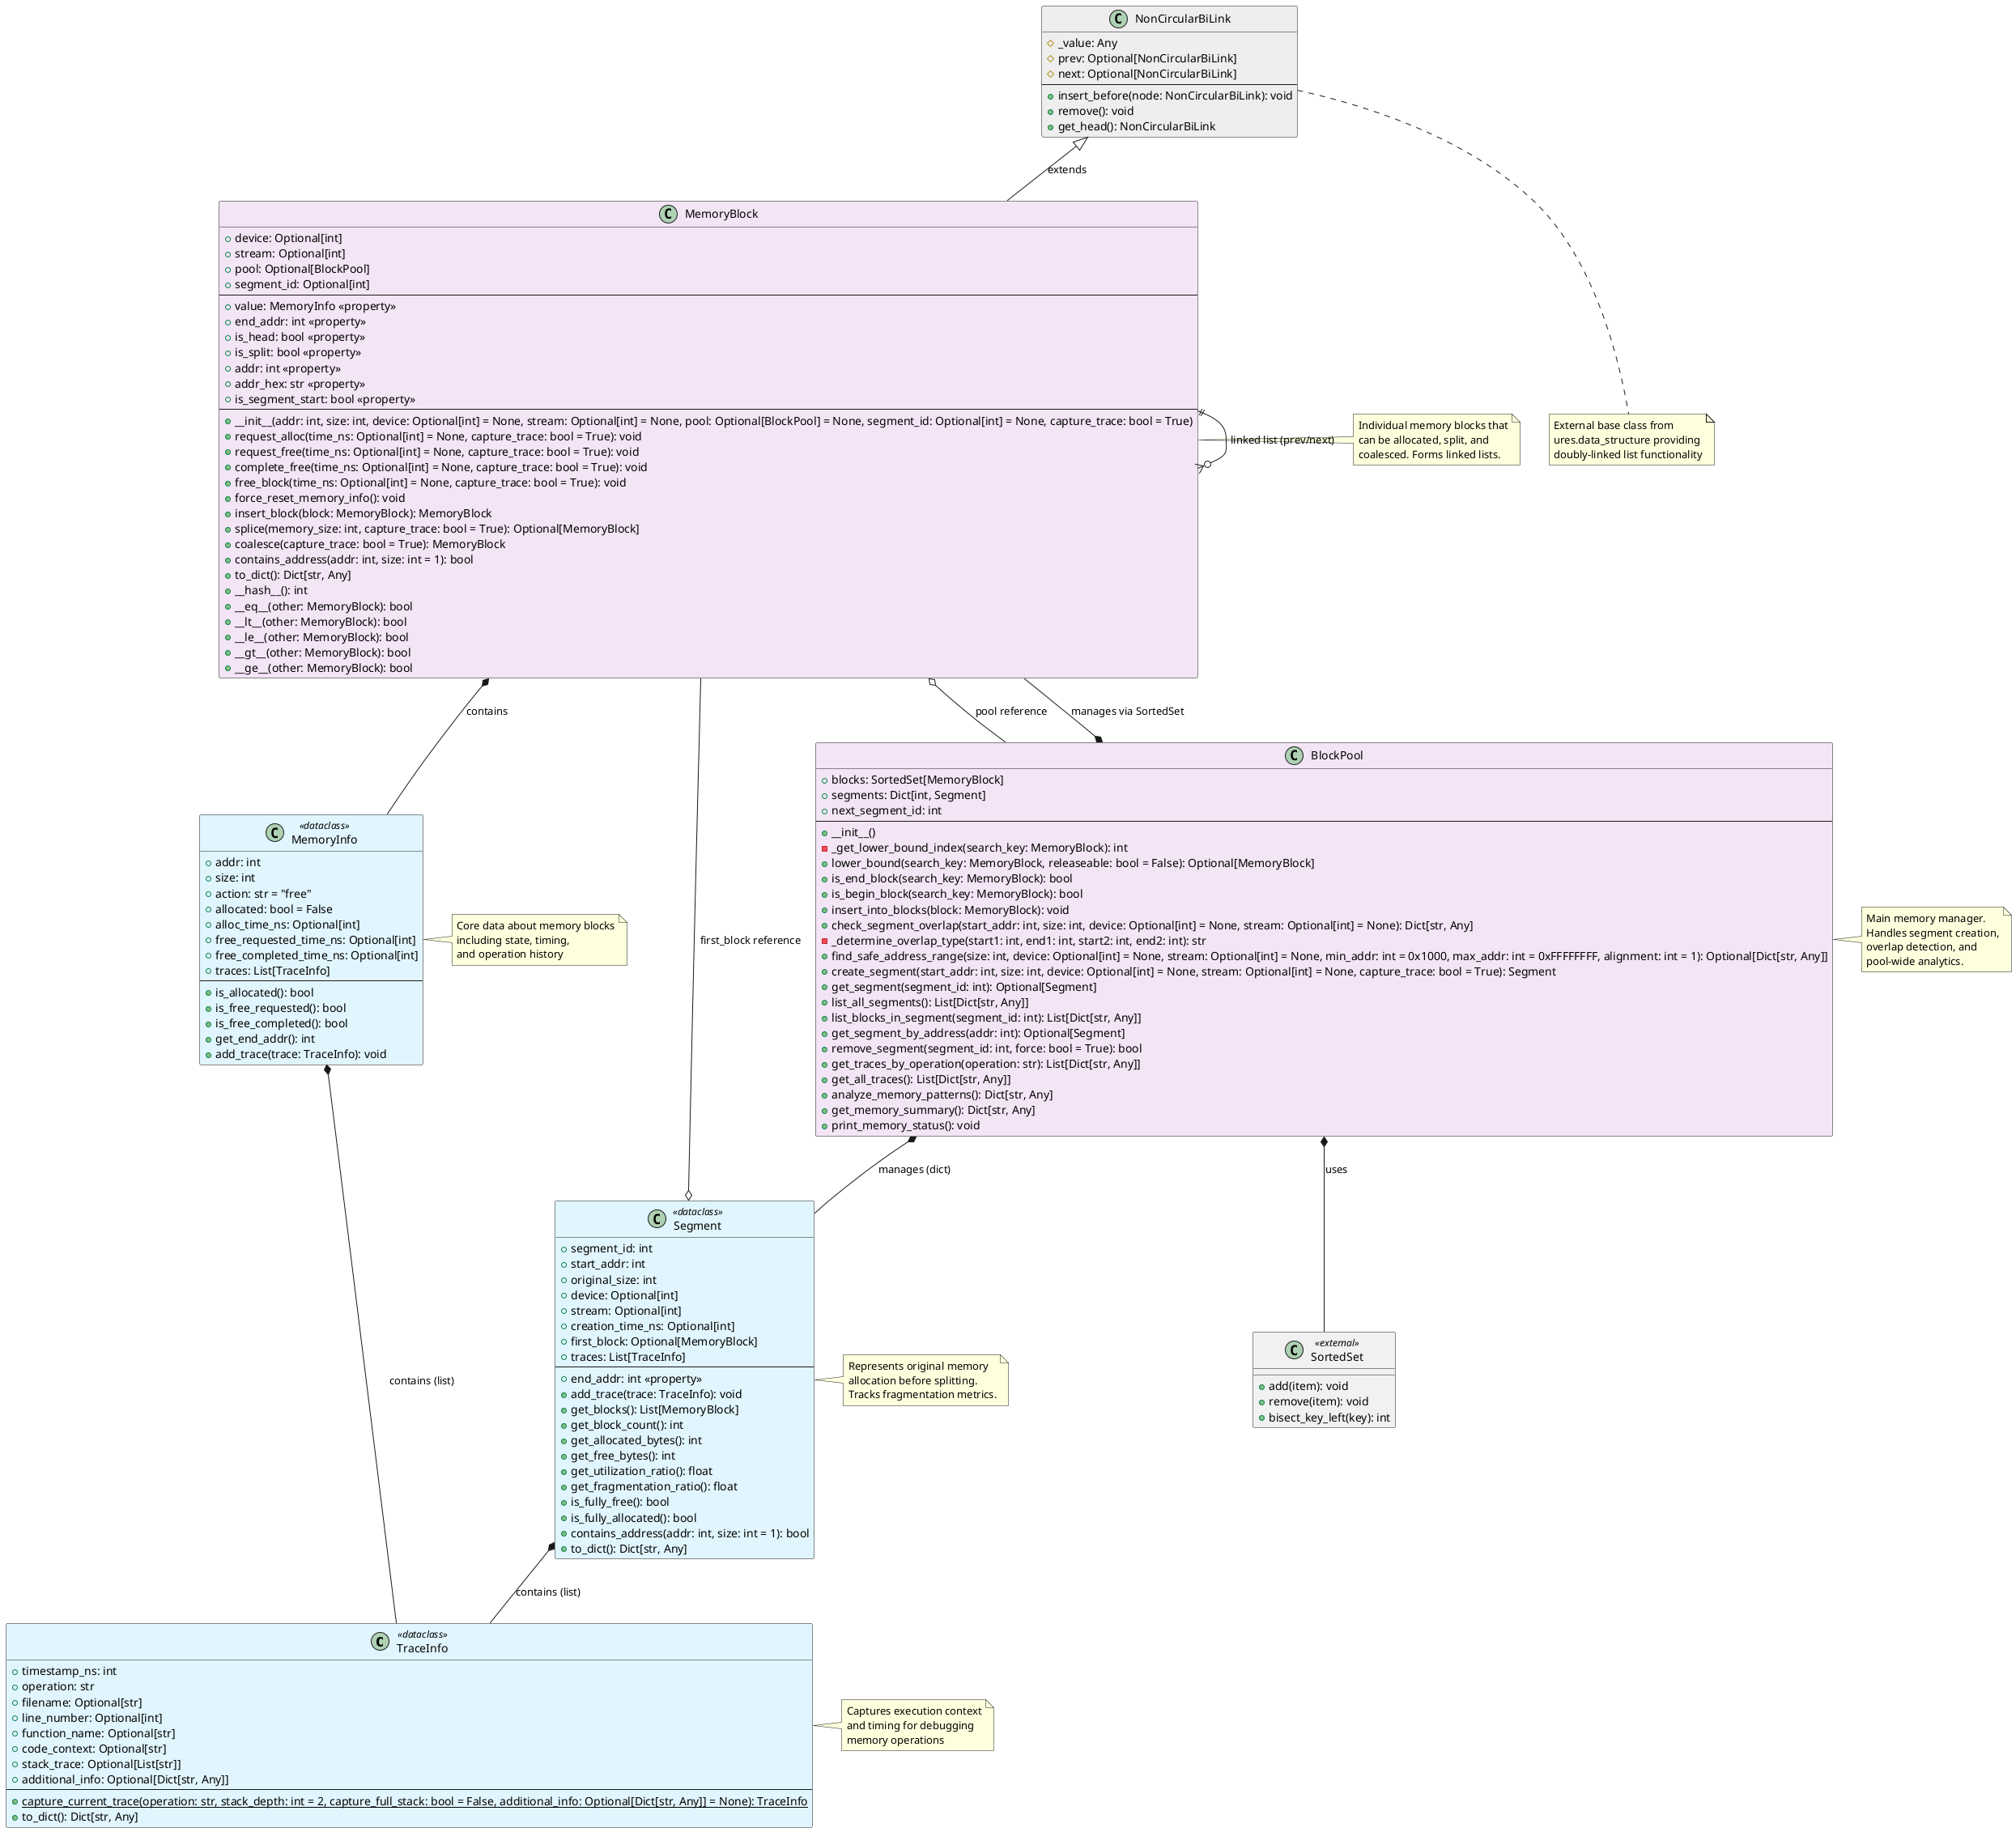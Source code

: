 @startuml Memory Management System

!define DATACLASS_COLOR #E1F5FE
!define CLASS_COLOR #F3E5F5
!define ABSTRACT_COLOR #EEEEEE

' TraceInfo - Data class for capturing execution traces
class TraceInfo <<dataclass>> DATACLASS_COLOR {
    +timestamp_ns: int
    +operation: str
    +filename: Optional[str]
    +line_number: Optional[int]
    +function_name: Optional[str]
    +code_context: Optional[str]
    +stack_trace: Optional[List[str]]
    +additional_info: Optional[Dict[str, Any]]
    --
    +{static} capture_current_trace(operation: str, stack_depth: int = 2, capture_full_stack: bool = False, additional_info: Optional[Dict[str, Any]] = None): TraceInfo
    +to_dict(): Dict[str, Any]
}

' MemoryInfo - Data class representing memory block information
class MemoryInfo <<dataclass>> DATACLASS_COLOR {
    +addr: int
    +size: int
    +action: str = "free"
    +allocated: bool = False
    +alloc_time_ns: Optional[int]
    +free_requested_time_ns: Optional[int]
    +free_completed_time_ns: Optional[int]
    +traces: List[TraceInfo]
    --
    +is_allocated(): bool
    +is_free_requested(): bool
    +is_free_completed(): bool
    +get_end_addr(): int
    +add_trace(trace: TraceInfo): void
}

' Segment - Data class representing original memory segments
class Segment <<dataclass>> DATACLASS_COLOR {
    +segment_id: int
    +start_addr: int
    +original_size: int
    +device: Optional[int]
    +stream: Optional[int]
    +creation_time_ns: Optional[int]
    +first_block: Optional[MemoryBlock]
    +traces: List[TraceInfo]
    --
    +end_addr: int <<property>>
    +add_trace(trace: TraceInfo): void
    +get_blocks(): List[MemoryBlock]
    +get_block_count(): int
    +get_allocated_bytes(): int
    +get_free_bytes(): int
    +get_utilization_ratio(): float
    +get_fragmentation_ratio(): float
    +is_fully_free(): bool
    +is_fully_allocated(): bool
    +contains_address(addr: int, size: int = 1): bool
    +to_dict(): Dict[str, Any]
}

' NonCircularBiLink - Base class from external library
class NonCircularBiLink ABSTRACT_COLOR {
    #_value: Any
    #prev: Optional[NonCircularBiLink]
    #next: Optional[NonCircularBiLink]
    --
    +insert_before(node: NonCircularBiLink): void
    +remove(): void
    +get_head(): NonCircularBiLink
}

' MemoryBlock - Main memory block class extending linked list
class MemoryBlock CLASS_COLOR {
    +device: Optional[int]
    +stream: Optional[int]
    +pool: Optional[BlockPool]
    +segment_id: Optional[int]
    --
    +value: MemoryInfo <<property>>
    +end_addr: int <<property>>
    +is_head: bool <<property>>
    +is_split: bool <<property>>
    +addr: int <<property>>
    +addr_hex: str <<property>>
    +is_segment_start: bool <<property>>
    --
    +__init__(addr: int, size: int, device: Optional[int] = None, stream: Optional[int] = None, pool: Optional[BlockPool] = None, segment_id: Optional[int] = None, capture_trace: bool = True)
    +request_alloc(time_ns: Optional[int] = None, capture_trace: bool = True): void
    +request_free(time_ns: Optional[int] = None, capture_trace: bool = True): void
    +complete_free(time_ns: Optional[int] = None, capture_trace: bool = True): void
    +free_block(time_ns: Optional[int] = None, capture_trace: bool = True): void
    +force_reset_memory_info(): void
    +insert_block(block: MemoryBlock): MemoryBlock
    +splice(memory_size: int, capture_trace: bool = True): Optional[MemoryBlock]
    +coalesce(capture_trace: bool = True): MemoryBlock
    +contains_address(addr: int, size: int = 1): bool
    +to_dict(): Dict[str, Any]
    +__hash__(): int
    +__eq__(other: MemoryBlock): bool
    +__lt__(other: MemoryBlock): bool
    +__le__(other: MemoryBlock): bool
    +__gt__(other: MemoryBlock): bool
    +__ge__(other: MemoryBlock): bool
}

' BlockPool - Main memory pool management class
class BlockPool CLASS_COLOR {
    +blocks: SortedSet[MemoryBlock]
    +segments: Dict[int, Segment]
    +next_segment_id: int
    --
    +__init__()
    -_get_lower_bound_index(search_key: MemoryBlock): int
    +lower_bound(search_key: MemoryBlock, releaseable: bool = False): Optional[MemoryBlock]
    +is_end_block(search_key: MemoryBlock): bool
    +is_begin_block(search_key: MemoryBlock): bool
    +insert_into_blocks(block: MemoryBlock): void
    +check_segment_overlap(start_addr: int, size: int, device: Optional[int] = None, stream: Optional[int] = None): Dict[str, Any]
    -_determine_overlap_type(start1: int, end1: int, start2: int, end2: int): str
    +find_safe_address_range(size: int, device: Optional[int] = None, stream: Optional[int] = None, min_addr: int = 0x1000, max_addr: int = 0xFFFFFFFF, alignment: int = 1): Optional[Dict[str, Any]]
    +create_segment(start_addr: int, size: int, device: Optional[int] = None, stream: Optional[int] = None, capture_trace: bool = True): Segment
    +get_segment(segment_id: int): Optional[Segment]
    +list_all_segments(): List[Dict[str, Any]]
    +list_blocks_in_segment(segment_id: int): List[Dict[str, Any]]
    +get_segment_by_address(addr: int): Optional[Segment]
    +remove_segment(segment_id: int, force: bool = True): bool
    +get_traces_by_operation(operation: str): List[Dict[str, Any]]
    +get_all_traces(): List[Dict[str, Any]]
    +analyze_memory_patterns(): Dict[str, Any]
    +get_memory_summary(): Dict[str, Any]
    +print_memory_status(): void
}

' External library class
class SortedSet <<external>> {
    +add(item): void
    +remove(item): void
    +bisect_key_left(key): int
}

' Relationships
NonCircularBiLink <|-- MemoryBlock : extends
MemoryBlock *-- MemoryInfo : contains
MemoryInfo *-- TraceInfo : contains (list)
Segment *-- TraceInfo : contains (list)
Segment o-- MemoryBlock : first_block reference
BlockPool *-- Segment : manages (dict)
BlockPool *-- MemoryBlock : manages via SortedSet
BlockPool *-- SortedSet : uses
MemoryBlock o-- BlockPool : pool reference

' Composition relationships for better clarity
MemoryBlock ||--o{ MemoryBlock : linked list (prev/next)

' Notes
note right of TraceInfo : Captures execution context\nand timing for debugging\nmemory operations

note right of MemoryInfo : Core data about memory blocks\nincluding state, timing,\nand operation history

note right of Segment : Represents original memory\nallocation before splitting.\nTracks fragmentation metrics.

note right of MemoryBlock : Individual memory blocks that\ncan be allocated, split, and\ncoalesced. Forms linked lists.

note right of BlockPool : Main memory manager.\nHandles segment creation,\noverlap detection, and\npool-wide analytics.

note bottom of NonCircularBiLink : External base class from\nures.data_structure providing\ndoubly-linked list functionality

@enduml
